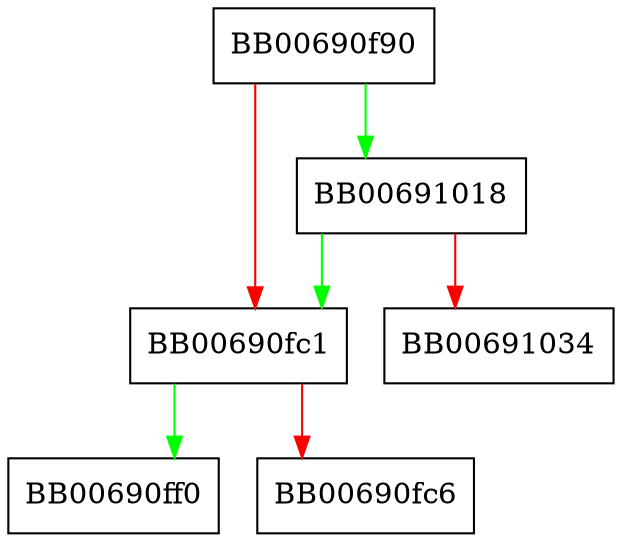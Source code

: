 digraph sm2_asym_decrypt {
  node [shape="box"];
  graph [splines=ortho];
  BB00690f90 -> BB00691018 [color="green"];
  BB00690f90 -> BB00690fc1 [color="red"];
  BB00690fc1 -> BB00690ff0 [color="green"];
  BB00690fc1 -> BB00690fc6 [color="red"];
  BB00691018 -> BB00690fc1 [color="green"];
  BB00691018 -> BB00691034 [color="red"];
}